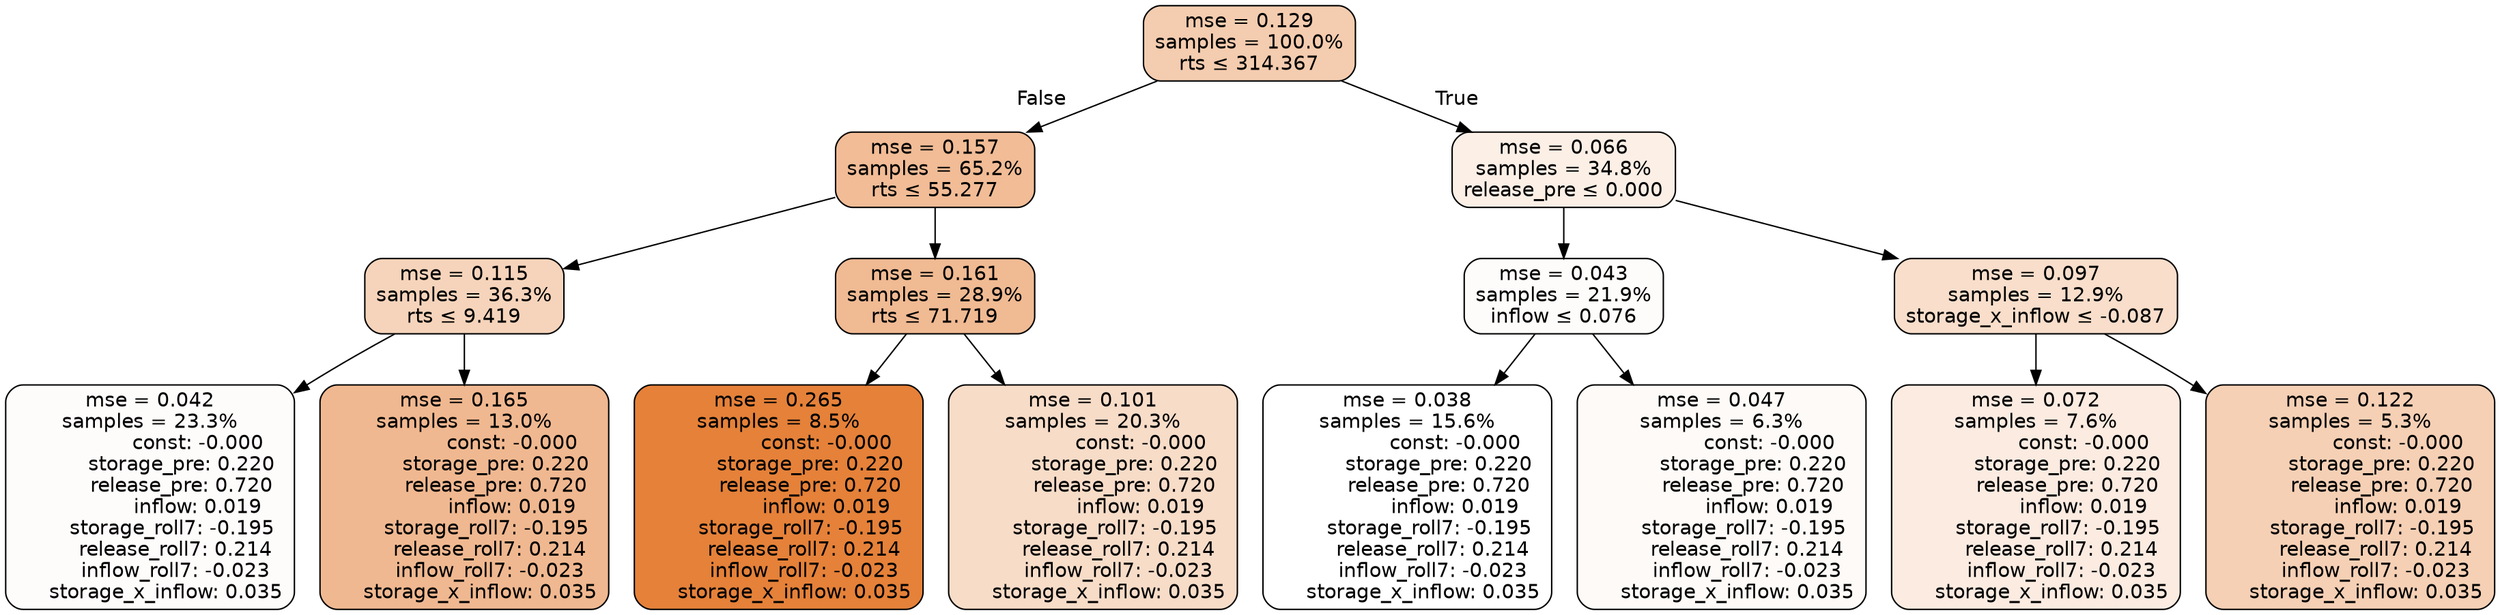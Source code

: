 digraph tree {
node [shape=rectangle, style="filled, rounded", color="black", fontname=helvetica] ;
edge [fontname=helvetica] ;
	"0" [label="mse = 0.129
samples = 100.0%
rts &le; 314.367", fillcolor="#f4ccaf"]
	"1" [label="mse = 0.157
samples = 65.2%
rts &le; 55.277", fillcolor="#f1bc96"]
	"2" [label="mse = 0.115
samples = 36.3%
rts &le; 9.419", fillcolor="#f6d4bb"]
	"3" [label="mse = 0.042
samples = 23.3%
               const: -0.000
          storage_pre: 0.220
          release_pre: 0.720
               inflow: 0.019
       storage_roll7: -0.195
        release_roll7: 0.214
        inflow_roll7: -0.023
     storage_x_inflow: 0.035", fillcolor="#fefcfb"]
	"4" [label="mse = 0.165
samples = 13.0%
               const: -0.000
          storage_pre: 0.220
          release_pre: 0.720
               inflow: 0.019
       storage_roll7: -0.195
        release_roll7: 0.214
        inflow_roll7: -0.023
     storage_x_inflow: 0.035", fillcolor="#f0b890"]
	"5" [label="mse = 0.161
samples = 28.9%
rts &le; 71.719", fillcolor="#f0ba93"]
	"6" [label="mse = 0.265
samples = 8.5%
               const: -0.000
          storage_pre: 0.220
          release_pre: 0.720
               inflow: 0.019
       storage_roll7: -0.195
        release_roll7: 0.214
        inflow_roll7: -0.023
     storage_x_inflow: 0.035", fillcolor="#e58139"]
	"7" [label="mse = 0.101
samples = 20.3%
               const: -0.000
          storage_pre: 0.220
          release_pre: 0.720
               inflow: 0.019
       storage_roll7: -0.195
        release_roll7: 0.214
        inflow_roll7: -0.023
     storage_x_inflow: 0.035", fillcolor="#f7dcc8"]
	"8" [label="mse = 0.066
samples = 34.8%
release_pre &le; 0.000", fillcolor="#fbefe6"]
	"9" [label="mse = 0.043
samples = 21.9%
inflow &le; 0.076", fillcolor="#fefcfa"]
	"10" [label="mse = 0.038
samples = 15.6%
               const: -0.000
          storage_pre: 0.220
          release_pre: 0.720
               inflow: 0.019
       storage_roll7: -0.195
        release_roll7: 0.214
        inflow_roll7: -0.023
     storage_x_inflow: 0.035", fillcolor="#ffffff"]
	"11" [label="mse = 0.047
samples = 6.3%
               const: -0.000
          storage_pre: 0.220
          release_pre: 0.720
               inflow: 0.019
       storage_roll7: -0.195
        release_roll7: 0.214
        inflow_roll7: -0.023
     storage_x_inflow: 0.035", fillcolor="#fdfaf7"]
	"12" [label="mse = 0.097
samples = 12.9%
storage_x_inflow &le; -0.087", fillcolor="#f8decb"]
	"13" [label="mse = 0.072
samples = 7.6%
               const: -0.000
          storage_pre: 0.220
          release_pre: 0.720
               inflow: 0.019
       storage_roll7: -0.195
        release_roll7: 0.214
        inflow_roll7: -0.023
     storage_x_inflow: 0.035", fillcolor="#fbebe1"]
	"14" [label="mse = 0.122
samples = 5.3%
               const: -0.000
          storage_pre: 0.220
          release_pre: 0.720
               inflow: 0.019
       storage_roll7: -0.195
        release_roll7: 0.214
        inflow_roll7: -0.023
     storage_x_inflow: 0.035", fillcolor="#f5d0b5"]

	"0" -> "1" [labeldistance=2.5, labelangle=45, headlabel="False"]
	"1" -> "2"
	"2" -> "3"
	"2" -> "4"
	"1" -> "5"
	"5" -> "6"
	"5" -> "7"
	"0" -> "8" [labeldistance=2.5, labelangle=-45, headlabel="True"]
	"8" -> "9"
	"9" -> "10"
	"9" -> "11"
	"8" -> "12"
	"12" -> "13"
	"12" -> "14"
}
